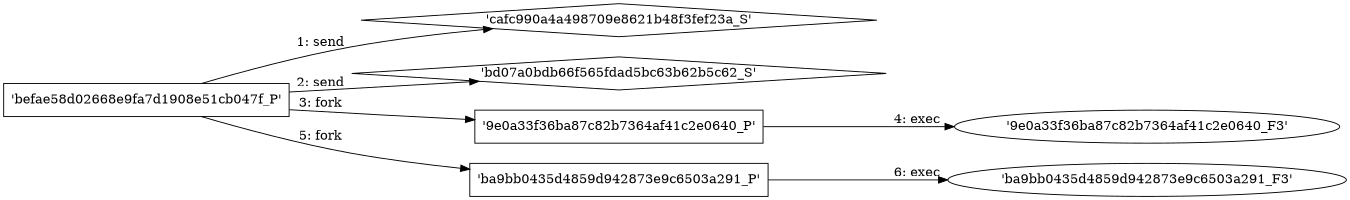 digraph "D:\Learning\Paper\apt\基于CTI的攻击预警\Dataset\攻击图\ASGfromALLCTI\Vulnerability Spotlight Information disclosure vulnerability in macOS SMB server.dot" {
rankdir="LR"
size="9"
fixedsize="false"
splines="true"
nodesep=0.3
ranksep=0
fontsize=10
overlap="scalexy"
engine= "neato"
	"'cafc990a4a498709e8621b48f3fef23a_S'" [node_type=Socket shape=diamond]
	"'befae58d02668e9fa7d1908e51cb047f_P'" [node_type=Process shape=box]
	"'befae58d02668e9fa7d1908e51cb047f_P'" -> "'cafc990a4a498709e8621b48f3fef23a_S'" [label="1: send"]
	"'bd07a0bdb66f565fdad5bc63b62b5c62_S'" [node_type=Socket shape=diamond]
	"'befae58d02668e9fa7d1908e51cb047f_P'" [node_type=Process shape=box]
	"'befae58d02668e9fa7d1908e51cb047f_P'" -> "'bd07a0bdb66f565fdad5bc63b62b5c62_S'" [label="2: send"]
	"'befae58d02668e9fa7d1908e51cb047f_P'" [node_type=Process shape=box]
	"'9e0a33f36ba87c82b7364af41c2e0640_P'" [node_type=Process shape=box]
	"'befae58d02668e9fa7d1908e51cb047f_P'" -> "'9e0a33f36ba87c82b7364af41c2e0640_P'" [label="3: fork"]
	"'9e0a33f36ba87c82b7364af41c2e0640_P'" [node_type=Process shape=box]
	"'9e0a33f36ba87c82b7364af41c2e0640_F3'" [node_type=File shape=ellipse]
	"'9e0a33f36ba87c82b7364af41c2e0640_P'" -> "'9e0a33f36ba87c82b7364af41c2e0640_F3'" [label="4: exec"]
	"'befae58d02668e9fa7d1908e51cb047f_P'" [node_type=Process shape=box]
	"'ba9bb0435d4859d942873e9c6503a291_P'" [node_type=Process shape=box]
	"'befae58d02668e9fa7d1908e51cb047f_P'" -> "'ba9bb0435d4859d942873e9c6503a291_P'" [label="5: fork"]
	"'ba9bb0435d4859d942873e9c6503a291_P'" [node_type=Process shape=box]
	"'ba9bb0435d4859d942873e9c6503a291_F3'" [node_type=File shape=ellipse]
	"'ba9bb0435d4859d942873e9c6503a291_P'" -> "'ba9bb0435d4859d942873e9c6503a291_F3'" [label="6: exec"]
}
